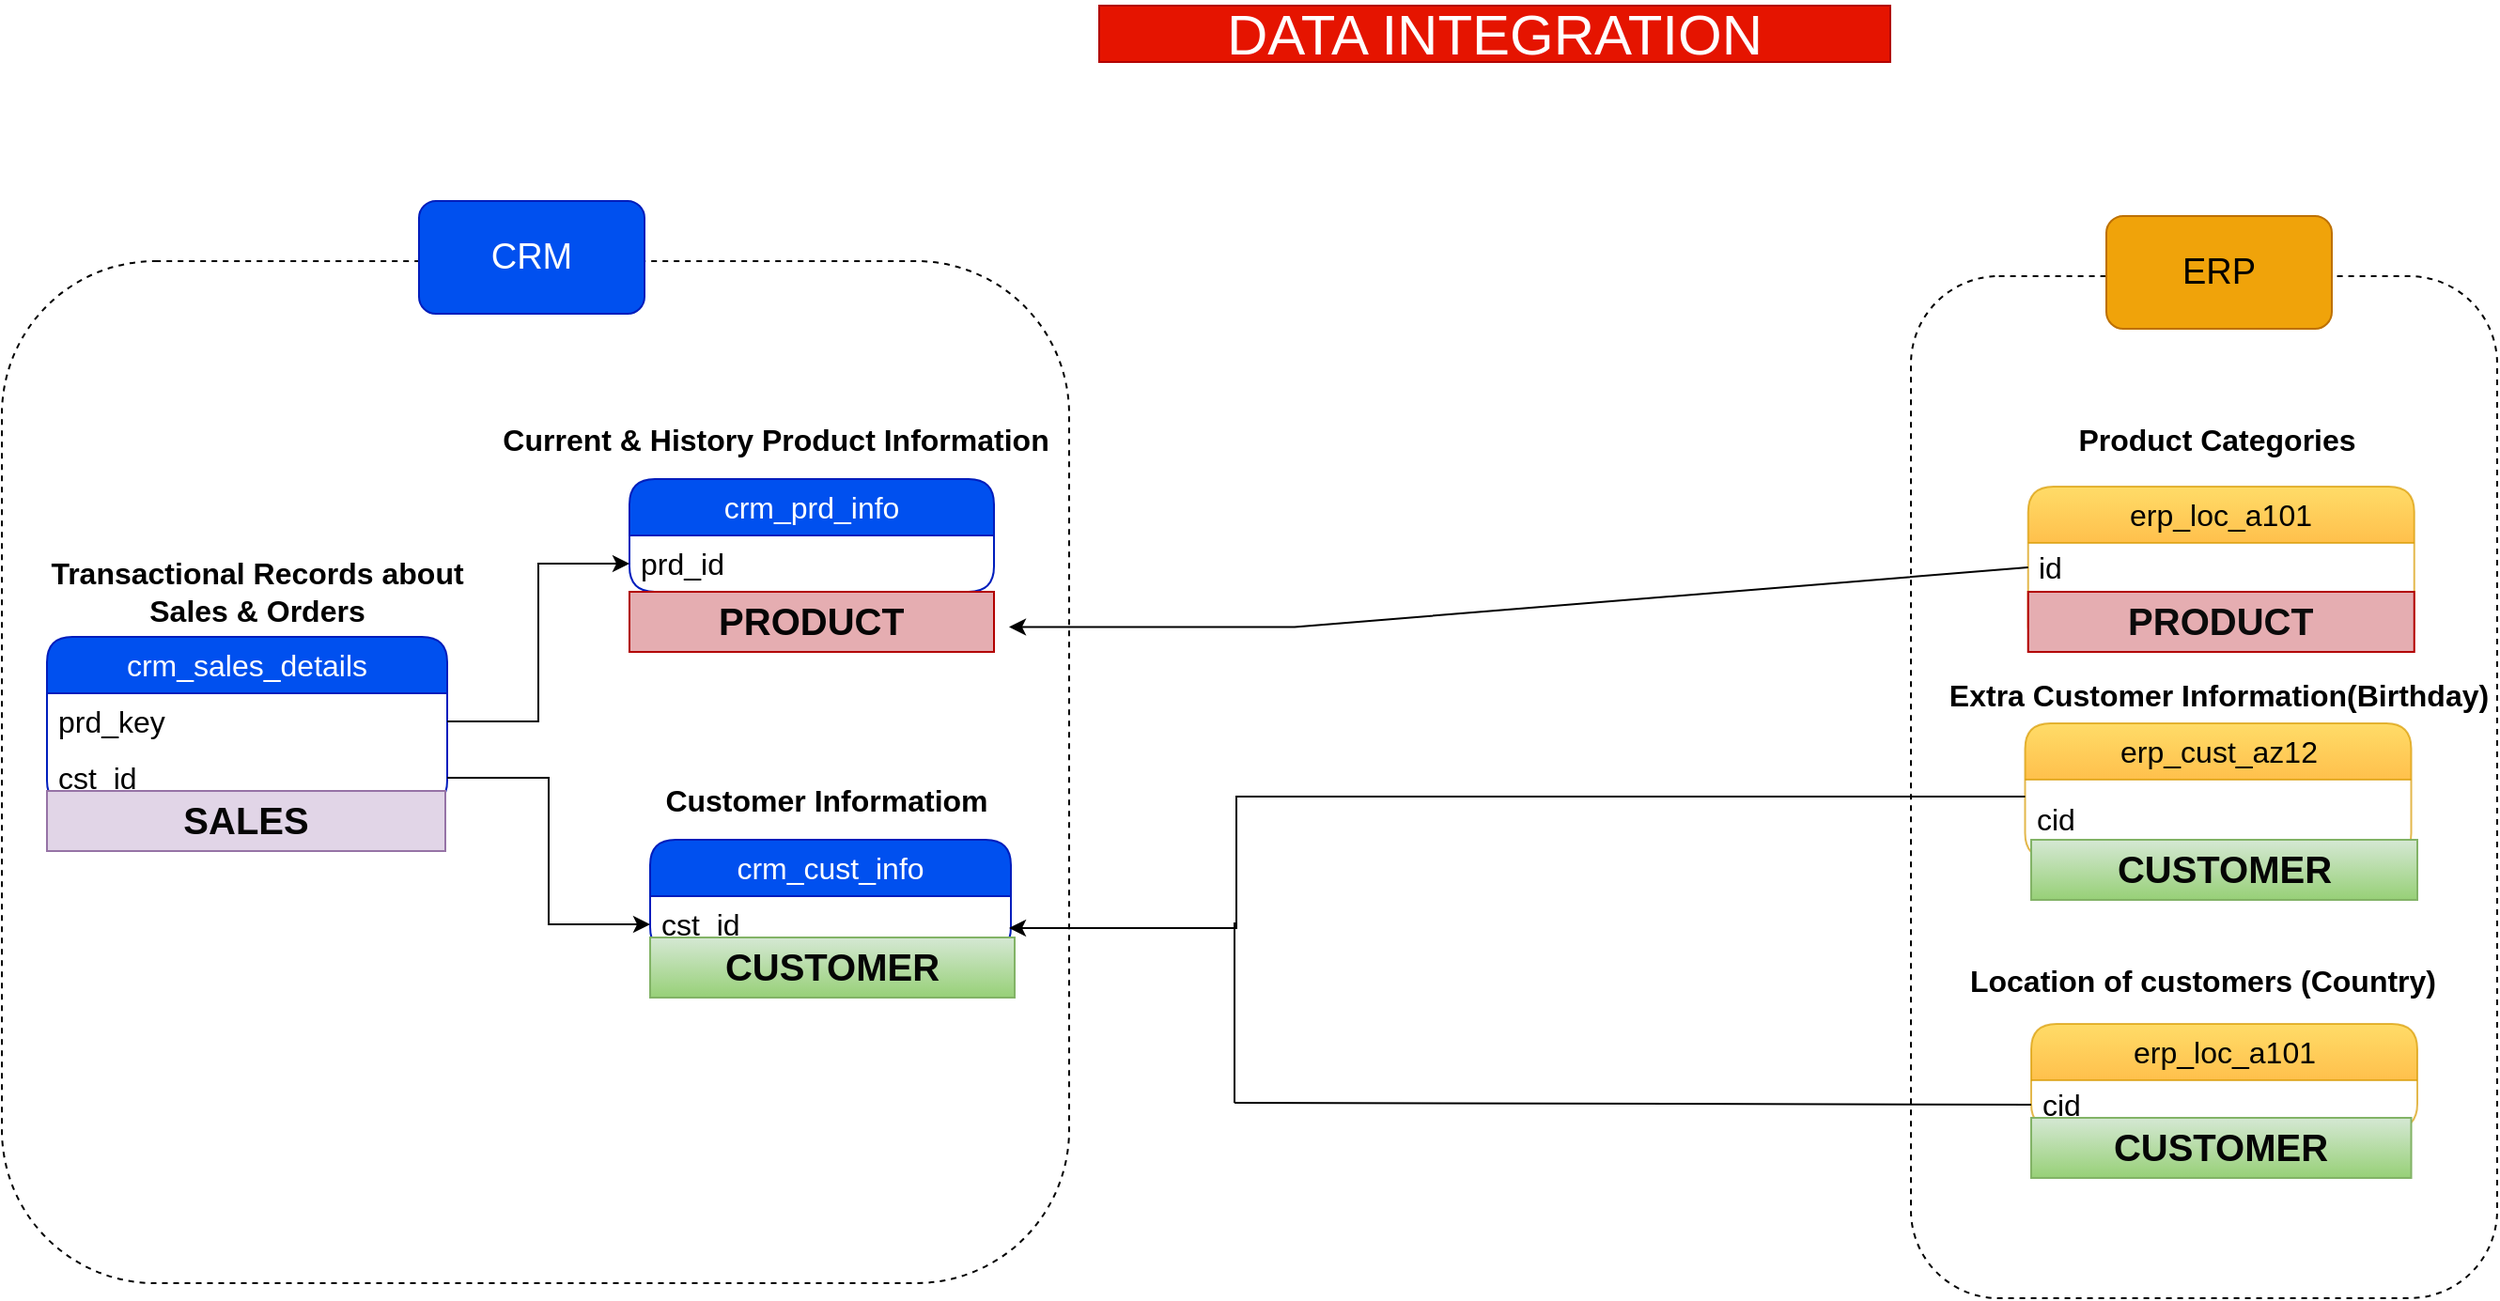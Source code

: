 <mxfile version="28.1.2">
  <diagram name="Page-1" id="PFCNlorbmtfbkgeV1KIv">
    <mxGraphModel dx="3412" dy="2352" grid="1" gridSize="8" guides="1" tooltips="1" connect="1" arrows="1" fold="1" page="1" pageScale="1" pageWidth="850" pageHeight="1100" math="0" shadow="0">
      <root>
        <mxCell id="0" />
        <mxCell id="1" parent="0" />
        <mxCell id="WgE5_fXbV-15DGfGmiFM-48" value="" style="rounded=1;whiteSpace=wrap;html=1;fillColor=none;dashed=1;" parent="1" vertex="1">
          <mxGeometry x="176" y="-56" width="312" height="544" as="geometry" />
        </mxCell>
        <mxCell id="WgE5_fXbV-15DGfGmiFM-41" value="" style="rounded=1;whiteSpace=wrap;html=1;fillColor=none;dashed=1;" parent="1" vertex="1">
          <mxGeometry x="-840" y="-64" width="568" height="544" as="geometry" />
        </mxCell>
        <mxCell id="WgE5_fXbV-15DGfGmiFM-3" value="crm_cust_info" style="swimlane;fontStyle=0;childLayout=stackLayout;horizontal=1;startSize=30;horizontalStack=0;resizeParent=1;resizeParentMax=0;resizeLast=0;collapsible=1;marginBottom=0;whiteSpace=wrap;html=1;rounded=1;fillColor=#0050ef;fontColor=#ffffff;strokeColor=#001DBC;fontSize=16;" parent="1" vertex="1">
          <mxGeometry x="-495" y="244" width="192" height="60" as="geometry" />
        </mxCell>
        <mxCell id="WgE5_fXbV-15DGfGmiFM-4" value="cst_id" style="text;strokeColor=none;fillColor=none;align=left;verticalAlign=middle;spacingLeft=4;spacingRight=4;overflow=hidden;points=[[0,0.5],[1,0.5]];portConstraint=eastwest;rotatable=0;whiteSpace=wrap;html=1;fontSize=16;" parent="WgE5_fXbV-15DGfGmiFM-3" vertex="1">
          <mxGeometry y="30" width="192" height="30" as="geometry" />
        </mxCell>
        <mxCell id="WgE5_fXbV-15DGfGmiFM-8" value="&lt;font style=&quot;font-size: 16px;&quot;&gt;&lt;b&gt;Customer Informatiom&lt;/b&gt;&lt;/font&gt;" style="text;html=1;align=center;verticalAlign=middle;whiteSpace=wrap;rounded=0;" parent="1" vertex="1">
          <mxGeometry x="-498" y="208" width="194" height="30" as="geometry" />
        </mxCell>
        <mxCell id="WgE5_fXbV-15DGfGmiFM-9" value="crm_prd_info" style="swimlane;fontStyle=0;childLayout=stackLayout;horizontal=1;startSize=30;horizontalStack=0;resizeParent=1;resizeParentMax=0;resizeLast=0;collapsible=1;marginBottom=0;whiteSpace=wrap;html=1;rounded=1;fillColor=#0050ef;fontColor=#ffffff;strokeColor=#001DBC;fontSize=16;" parent="1" vertex="1">
          <mxGeometry x="-506" y="52" width="194" height="60" as="geometry" />
        </mxCell>
        <mxCell id="WgE5_fXbV-15DGfGmiFM-10" value="prd_id" style="text;strokeColor=none;fillColor=none;align=left;verticalAlign=middle;spacingLeft=4;spacingRight=4;overflow=hidden;points=[[0,0.5],[1,0.5]];portConstraint=eastwest;rotatable=0;whiteSpace=wrap;html=1;fontSize=16;" parent="WgE5_fXbV-15DGfGmiFM-9" vertex="1">
          <mxGeometry y="30" width="194" height="30" as="geometry" />
        </mxCell>
        <mxCell id="WgE5_fXbV-15DGfGmiFM-11" value="&lt;font style=&quot;font-size: 16px;&quot;&gt;&lt;b&gt;Current &amp;amp; History Product Information&lt;/b&gt;&lt;/font&gt;" style="text;html=1;align=center;verticalAlign=middle;whiteSpace=wrap;rounded=0;" parent="1" vertex="1">
          <mxGeometry x="-576" y="16" width="296" height="30" as="geometry" />
        </mxCell>
        <mxCell id="WgE5_fXbV-15DGfGmiFM-12" value="crm_sales_details" style="swimlane;fontStyle=0;childLayout=stackLayout;horizontal=1;startSize=30;horizontalStack=0;resizeParent=1;resizeParentMax=0;resizeLast=0;collapsible=1;marginBottom=0;whiteSpace=wrap;html=1;rounded=1;fillColor=#0050ef;fontColor=#ffffff;strokeColor=#001DBC;fontSize=16;" parent="1" vertex="1">
          <mxGeometry x="-816" y="136" width="213" height="90" as="geometry">
            <mxRectangle x="-64" y="208" width="168" height="40" as="alternateBounds" />
          </mxGeometry>
        </mxCell>
        <mxCell id="WgE5_fXbV-15DGfGmiFM-13" value="prd_key" style="text;strokeColor=none;fillColor=none;align=left;verticalAlign=middle;spacingLeft=4;spacingRight=4;overflow=hidden;points=[[0,0.5],[1,0.5]];portConstraint=eastwest;rotatable=0;whiteSpace=wrap;html=1;fontSize=16;" parent="WgE5_fXbV-15DGfGmiFM-12" vertex="1">
          <mxGeometry y="30" width="213" height="30" as="geometry" />
        </mxCell>
        <mxCell id="WgE5_fXbV-15DGfGmiFM-16" value="cst_id" style="text;strokeColor=none;fillColor=none;align=left;verticalAlign=middle;spacingLeft=4;spacingRight=4;overflow=hidden;points=[[0,0.5],[1,0.5]];portConstraint=eastwest;rotatable=0;whiteSpace=wrap;html=1;fontSize=16;" parent="WgE5_fXbV-15DGfGmiFM-12" vertex="1">
          <mxGeometry y="60" width="213" height="30" as="geometry" />
        </mxCell>
        <mxCell id="WgE5_fXbV-15DGfGmiFM-14" value="&lt;b&gt;&lt;font style=&quot;font-size: 16px;&quot;&gt;Transactional Records about Sales &amp;amp; Orders&lt;/font&gt;&lt;/b&gt;" style="text;html=1;align=center;verticalAlign=middle;whiteSpace=wrap;rounded=0;" parent="1" vertex="1">
          <mxGeometry x="-824" y="97" width="240" height="30" as="geometry" />
        </mxCell>
        <mxCell id="WgE5_fXbV-15DGfGmiFM-18" style="edgeStyle=orthogonalEdgeStyle;rounded=0;orthogonalLoop=1;jettySize=auto;html=1;entryX=0;entryY=0.5;entryDx=0;entryDy=0;" parent="1" source="WgE5_fXbV-15DGfGmiFM-13" target="WgE5_fXbV-15DGfGmiFM-10" edge="1">
          <mxGeometry relative="1" as="geometry" />
        </mxCell>
        <mxCell id="WgE5_fXbV-15DGfGmiFM-19" style="edgeStyle=orthogonalEdgeStyle;rounded=0;orthogonalLoop=1;jettySize=auto;html=1;entryX=0;entryY=0.5;entryDx=0;entryDy=0;" parent="1" source="WgE5_fXbV-15DGfGmiFM-16" target="WgE5_fXbV-15DGfGmiFM-4" edge="1">
          <mxGeometry relative="1" as="geometry" />
        </mxCell>
        <mxCell id="WgE5_fXbV-15DGfGmiFM-23" value="erp_cust_az12" style="swimlane;fontStyle=0;childLayout=stackLayout;horizontal=1;startSize=30;horizontalStack=0;resizeParent=1;resizeParentMax=0;resizeLast=0;collapsible=1;marginBottom=0;whiteSpace=wrap;html=1;rounded=1;fillColor=#ffcd28;strokeColor=#d79b00;fontSize=16;gradientColor=#ffa500;opacity=70;" parent="1" vertex="1">
          <mxGeometry x="236.75" y="182" width="205.5" height="72" as="geometry" />
        </mxCell>
        <mxCell id="WgE5_fXbV-15DGfGmiFM-24" value="cid" style="text;strokeColor=none;fillColor=none;align=left;verticalAlign=middle;spacingLeft=4;spacingRight=4;overflow=hidden;points=[[0,0.5],[1,0.5]];portConstraint=eastwest;rotatable=0;whiteSpace=wrap;html=1;fontSize=16;" parent="WgE5_fXbV-15DGfGmiFM-23" vertex="1">
          <mxGeometry y="30" width="205.5" height="42" as="geometry" />
        </mxCell>
        <mxCell id="WgE5_fXbV-15DGfGmiFM-25" value="&lt;font style=&quot;font-size: 16px;&quot;&gt;&lt;b style=&quot;&quot;&gt;Extra Customer Information(Birthday)&lt;/b&gt;&lt;/font&gt;" style="text;html=1;align=center;verticalAlign=middle;whiteSpace=wrap;rounded=0;" parent="1" vertex="1">
          <mxGeometry x="192" y="152" width="296" height="30" as="geometry" />
        </mxCell>
        <mxCell id="WgE5_fXbV-15DGfGmiFM-29" value="erp_loc_a101" style="swimlane;fontStyle=0;childLayout=stackLayout;horizontal=1;startSize=30;horizontalStack=0;resizeParent=1;resizeParentMax=0;resizeLast=0;collapsible=1;marginBottom=0;whiteSpace=wrap;html=1;rounded=1;fillColor=#ffcd28;strokeColor=#d79b00;fontSize=16;gradientColor=#ffa500;opacity=70;" parent="1" vertex="1">
          <mxGeometry x="240" y="342" width="205.5" height="56" as="geometry" />
        </mxCell>
        <mxCell id="WgE5_fXbV-15DGfGmiFM-31" value="cid" style="text;strokeColor=none;fillColor=none;align=left;verticalAlign=middle;spacingLeft=4;spacingRight=4;overflow=hidden;points=[[0,0.5],[1,0.5]];portConstraint=eastwest;rotatable=0;whiteSpace=wrap;html=1;fontSize=16;" parent="WgE5_fXbV-15DGfGmiFM-29" vertex="1">
          <mxGeometry y="30" width="205.5" height="26" as="geometry" />
        </mxCell>
        <mxCell id="WgE5_fXbV-15DGfGmiFM-32" value="&lt;font style=&quot;font-size: 16px;&quot;&gt;&lt;b&gt;Location of customers (Country)&lt;/b&gt;&lt;/font&gt;" style="text;html=1;align=center;verticalAlign=middle;whiteSpace=wrap;rounded=0;" parent="1" vertex="1">
          <mxGeometry x="203.32" y="304" width="257.37" height="30" as="geometry" />
        </mxCell>
        <mxCell id="WgE5_fXbV-15DGfGmiFM-34" value="erp_loc_a101" style="swimlane;fontStyle=0;childLayout=stackLayout;horizontal=1;startSize=30;horizontalStack=0;resizeParent=1;resizeParentMax=0;resizeLast=0;collapsible=1;marginBottom=0;whiteSpace=wrap;html=1;rounded=1;fillColor=#ffcd28;strokeColor=#d79b00;fontSize=16;gradientColor=#ffa500;opacity=70;" parent="1" vertex="1">
          <mxGeometry x="238.37" y="56" width="205.5" height="88" as="geometry" />
        </mxCell>
        <mxCell id="WgE5_fXbV-15DGfGmiFM-35" value="id" style="text;strokeColor=none;fillColor=none;align=left;verticalAlign=middle;spacingLeft=4;spacingRight=4;overflow=hidden;points=[[0,0.5],[1,0.5]];portConstraint=eastwest;rotatable=0;whiteSpace=wrap;html=1;fontSize=16;" parent="WgE5_fXbV-15DGfGmiFM-34" vertex="1">
          <mxGeometry y="30" width="205.5" height="26" as="geometry" />
        </mxCell>
        <mxCell id="KSZYziPNsGKys07Sa5aQ-2" value="&lt;span style=&quot;font-size: 20px;&quot;&gt;&lt;b&gt;&lt;font style=&quot;color: rgb(11, 11, 11);&quot;&gt;PRODUCT&lt;/font&gt;&lt;/b&gt;&lt;/span&gt;" style="text;html=1;strokeColor=#B20000;fillColor=#E5ADB1;align=center;verticalAlign=middle;whiteSpace=wrap;overflow=hidden;fontSize=18;fontColor=#ffffff;" parent="WgE5_fXbV-15DGfGmiFM-34" vertex="1">
          <mxGeometry y="56" width="205.5" height="32" as="geometry" />
        </mxCell>
        <mxCell id="WgE5_fXbV-15DGfGmiFM-36" value="&lt;font style=&quot;font-size: 16px;&quot;&gt;&lt;b style=&quot;&quot;&gt;Product Categories&lt;/b&gt;&lt;/font&gt;" style="text;html=1;align=center;verticalAlign=middle;whiteSpace=wrap;rounded=0;" parent="1" vertex="1">
          <mxGeometry x="236" y="16" width="205.5" height="30" as="geometry" />
        </mxCell>
        <mxCell id="WgE5_fXbV-15DGfGmiFM-49" value="&lt;font style=&quot;font-size: 19px;&quot;&gt;CRM&lt;/font&gt;" style="rounded=1;whiteSpace=wrap;html=1;fillColor=#0050ef;strokeColor=#001DBC;fontColor=#ffffff;" parent="1" vertex="1">
          <mxGeometry x="-618" y="-96" width="120" height="60" as="geometry" />
        </mxCell>
        <mxCell id="WgE5_fXbV-15DGfGmiFM-50" value="&lt;font style=&quot;font-size: 19px;&quot;&gt;ERP&lt;/font&gt;" style="rounded=1;whiteSpace=wrap;html=1;fillColor=#f0a30a;fontColor=#000000;strokeColor=#BD7000;" parent="1" vertex="1">
          <mxGeometry x="280" y="-88" width="120" height="60" as="geometry" />
        </mxCell>
        <mxCell id="WgE5_fXbV-15DGfGmiFM-51" style="edgeStyle=orthogonalEdgeStyle;rounded=0;orthogonalLoop=1;jettySize=auto;html=1;" parent="1" source="WgE5_fXbV-15DGfGmiFM-24" edge="1">
          <mxGeometry relative="1" as="geometry">
            <mxPoint x="-304" y="291" as="targetPoint" />
            <Array as="points">
              <mxPoint x="-183" y="221" />
              <mxPoint x="-183" y="291" />
            </Array>
          </mxGeometry>
        </mxCell>
        <mxCell id="WgE5_fXbV-15DGfGmiFM-54" value="DATA INTEGRATION" style="text;html=1;align=center;verticalAlign=middle;whiteSpace=wrap;rounded=0;fillColor=#e51400;fontColor=#ffffff;strokeColor=#B20000;fontSize=30;" parent="1" vertex="1">
          <mxGeometry x="-256" y="-200" width="421" height="30" as="geometry" />
        </mxCell>
        <mxCell id="KSZYziPNsGKys07Sa5aQ-1" value="&lt;font style=&quot;font-size: 20px; color: rgb(5, 5, 5);&quot;&gt;&lt;b&gt;PRODUCT&lt;/b&gt;&lt;/font&gt;" style="text;html=1;strokeColor=#B20000;fillColor=#E5ADB1;align=center;verticalAlign=middle;whiteSpace=wrap;overflow=hidden;fontSize=18;fontColor=#ffffff;" parent="1" vertex="1">
          <mxGeometry x="-506" y="112" width="194" height="32" as="geometry" />
        </mxCell>
        <mxCell id="KSZYziPNsGKys07Sa5aQ-3" value="&lt;font style=&quot;font-size: 20px; color: rgb(5, 5, 5);&quot;&gt;&lt;b&gt;SALES&lt;/b&gt;&lt;/font&gt;" style="text;html=1;strokeColor=#9673a6;fillColor=#e1d5e7;align=center;verticalAlign=middle;whiteSpace=wrap;overflow=hidden;fontSize=18;" parent="1" vertex="1">
          <mxGeometry x="-816" y="218" width="212" height="32" as="geometry" />
        </mxCell>
        <mxCell id="KSZYziPNsGKys07Sa5aQ-4" value="&lt;font style=&quot;font-size: 20px; color: rgb(5, 5, 5);&quot;&gt;&lt;b&gt;CUSTOMER&lt;/b&gt;&lt;/font&gt;" style="text;html=1;strokeColor=#82b366;fillColor=#d5e8d4;align=center;verticalAlign=middle;whiteSpace=wrap;overflow=hidden;fontSize=18;gradientColor=#97d077;" parent="1" vertex="1">
          <mxGeometry x="240" y="392" width="202.25" height="32" as="geometry" />
        </mxCell>
        <mxCell id="KSZYziPNsGKys07Sa5aQ-9" value="" style="endArrow=classic;html=1;rounded=0;exitX=0;exitY=0.5;exitDx=0;exitDy=0;" parent="1" edge="1" source="WgE5_fXbV-15DGfGmiFM-35">
          <mxGeometry width="50" height="50" relative="1" as="geometry">
            <mxPoint x="248.524" y="126.998" as="sourcePoint" />
            <mxPoint x="-304" y="130.71" as="targetPoint" />
            <Array as="points">
              <mxPoint x="-152" y="130.71" />
              <mxPoint x="-224" y="130.71" />
            </Array>
          </mxGeometry>
        </mxCell>
        <mxCell id="KSZYziPNsGKys07Sa5aQ-10" value="" style="endArrow=none;html=1;rounded=0;entryX=0;entryY=0.5;entryDx=0;entryDy=0;" parent="1" edge="1" target="WgE5_fXbV-15DGfGmiFM-31">
          <mxGeometry width="50" height="50" relative="1" as="geometry">
            <mxPoint x="-184" y="384" as="sourcePoint" />
            <mxPoint x="244.918" y="387.856" as="targetPoint" />
          </mxGeometry>
        </mxCell>
        <mxCell id="KSZYziPNsGKys07Sa5aQ-11" value="" style="endArrow=none;html=1;rounded=0;" parent="1" edge="1">
          <mxGeometry width="50" height="50" relative="1" as="geometry">
            <mxPoint x="-184" y="384" as="sourcePoint" />
            <mxPoint x="-184" y="288" as="targetPoint" />
          </mxGeometry>
        </mxCell>
        <mxCell id="KSZYziPNsGKys07Sa5aQ-12" value="&lt;font style=&quot;font-size: 20px; color: rgb(5, 5, 5);&quot;&gt;&lt;b&gt;CUSTOMER&lt;/b&gt;&lt;/font&gt;" style="text;html=1;strokeColor=#82b366;fillColor=#d5e8d4;align=center;verticalAlign=middle;whiteSpace=wrap;overflow=hidden;fontSize=18;gradientColor=#97d077;" parent="1" vertex="1">
          <mxGeometry x="-495" y="296" width="194" height="32" as="geometry" />
        </mxCell>
        <mxCell id="KSZYziPNsGKys07Sa5aQ-6" value="&lt;font style=&quot;font-size: 20px; color: rgb(5, 5, 5);&quot;&gt;&lt;b&gt;CUSTOMER&lt;/b&gt;&lt;/font&gt;" style="text;html=1;strokeColor=#82b366;fillColor=#d5e8d4;align=center;verticalAlign=middle;whiteSpace=wrap;overflow=hidden;fontSize=18;gradientColor=#97d077;" parent="1" vertex="1">
          <mxGeometry x="240" y="244" width="205.5" height="32" as="geometry" />
        </mxCell>
      </root>
    </mxGraphModel>
  </diagram>
</mxfile>
